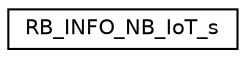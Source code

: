 digraph "Graphical Class Hierarchy"
{
 // LATEX_PDF_SIZE
  edge [fontname="Helvetica",fontsize="10",labelfontname="Helvetica",labelfontsize="10"];
  node [fontname="Helvetica",fontsize="10",shape=record];
  rankdir="LR";
  Node0 [label="RB_INFO_NB_IoT_s",height=0.2,width=0.4,color="black", fillcolor="white", style="filled",URL="$structRB__INFO__NB__IoT__s.html",tooltip=" "];
}
